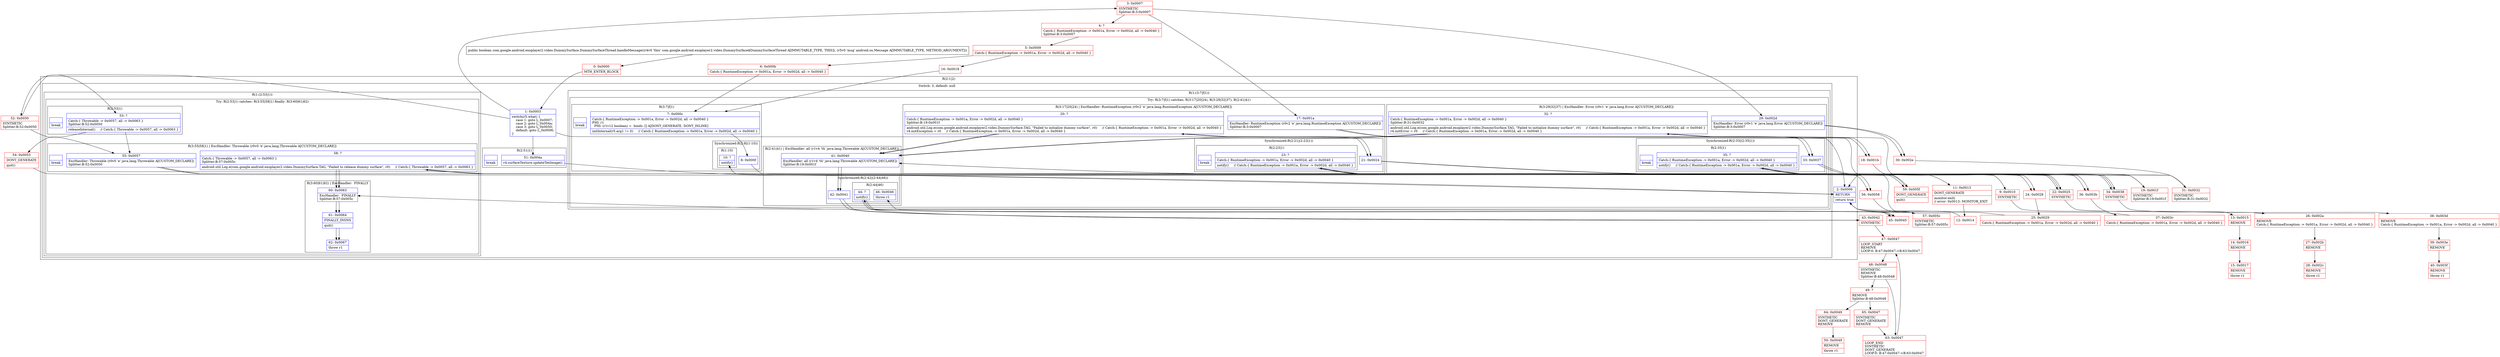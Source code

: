 digraph "CFG forcom.google.android.exoplayer2.video.DummySurface.DummySurfaceThread.handleMessage(Landroid\/os\/Message;)Z" {
subgraph cluster_Region_124879847 {
label = "R(2:1|2)";
node [shape=record,color=blue];
subgraph cluster_SwitchRegion_1265935297 {
label = "Switch: 3, default: null";
node [shape=record,color=blue];
Node_1 [shape=record,label="{1\:\ 0x0003|switch(r5.what) \{\l    case 1: goto L_0x0007;\l    case 2: goto L_0x004a;\l    case 3: goto L_0x0050;\l    default: goto L_0x0006;\l\}\l}"];
subgraph cluster_Region_555867038 {
label = "R(1:(3:7|f|1))";
node [shape=record,color=blue];
subgraph cluster_TryCatchRegion_2081955750 {
label = "Try: R(3:7|f|1) catches: R(3:17|20|24), R(3:29|32|37), R(2:41|41)";
node [shape=record,color=blue];
subgraph cluster_Region_2004731257 {
label = "R(3:7|f|1)";
node [shape=record,color=blue];
Node_7 [shape=record,label="{7\:\ 0x000c|Catch:\{ RuntimeException \-\> 0x001a, Error \-\> 0x002d, all \-\> 0x0040 \}\lPHI: r1 \l  PHI: (r1v12 boolean) =  binds: [] A[DONT_GENERATE, DONT_INLINE]\l|initInternal(r5.arg1 != 0)     \/\/ Catch:\{ RuntimeException \-\> 0x001a, Error \-\> 0x002d, all \-\> 0x0040 \}\l}"];
subgraph cluster_SynchronizedRegion_427363068 {
label = "Synchronized:R(2:8|(1:10))";
node [shape=record,color=blue];
Node_8 [shape=record,label="{8\:\ 0x000f}"];
subgraph cluster_Region_908844902 {
label = "R(1:10)";
node [shape=record,color=blue];
Node_10 [shape=record,label="{10\:\ ?|notify()\l}"];
}
}
Node_InsnContainer_175244074 [shape=record,label="{|break\l}"];
}
subgraph cluster_Region_331176208 {
label = "R(3:17|20|24) | ExcHandler: RuntimeException (r0v2 'e' java.lang.RuntimeException A[CUSTOM_DECLARE])\l";
node [shape=record,color=blue];
Node_17 [shape=record,label="{17\:\ 0x001a|ExcHandler: RuntimeException (r0v2 'e' java.lang.RuntimeException A[CUSTOM_DECLARE])\lSplitter:B:3:0x0007\l}"];
Node_20 [shape=record,label="{20\:\ ?|Catch:\{ RuntimeException \-\> 0x001a, Error \-\> 0x002d, all \-\> 0x0040 \}\lSplitter:B:19:0x001f\l|android.util.Log.e(com.google.android.exoplayer2.video.DummySurface.TAG, \"Failed to initialize dummy surface\", r0)     \/\/ Catch:\{ RuntimeException \-\> 0x001a, Error \-\> 0x002d, all \-\> 0x0040 \}\lr4.initException = r0     \/\/ Catch:\{ RuntimeException \-\> 0x001a, Error \-\> 0x002d, all \-\> 0x0040 \}\l}"];
subgraph cluster_SynchronizedRegion_1111658353 {
label = "Synchronized:R(2:21|(2:23|1))";
node [shape=record,color=blue];
Node_21 [shape=record,label="{21\:\ 0x0024}"];
subgraph cluster_Region_712685744 {
label = "R(2:23|1)";
node [shape=record,color=blue];
Node_23 [shape=record,label="{23\:\ ?|Catch:\{ RuntimeException \-\> 0x001a, Error \-\> 0x002d, all \-\> 0x0040 \}\l|notify()     \/\/ Catch:\{ RuntimeException \-\> 0x001a, Error \-\> 0x002d, all \-\> 0x0040 \}\l}"];
Node_InsnContainer_814454150 [shape=record,label="{|break\l}"];
}
}
}
subgraph cluster_Region_1233600350 {
label = "R(3:29|32|37) | ExcHandler: Error (r0v1 'e' java.lang.Error A[CUSTOM_DECLARE])\l";
node [shape=record,color=blue];
Node_29 [shape=record,label="{29\:\ 0x002d|ExcHandler: Error (r0v1 'e' java.lang.Error A[CUSTOM_DECLARE])\lSplitter:B:3:0x0007\l}"];
Node_32 [shape=record,label="{32\:\ ?|Catch:\{ RuntimeException \-\> 0x001a, Error \-\> 0x002d, all \-\> 0x0040 \}\lSplitter:B:31:0x0032\l|android.util.Log.e(com.google.android.exoplayer2.video.DummySurface.TAG, \"Failed to initialize dummy surface\", r0)     \/\/ Catch:\{ RuntimeException \-\> 0x001a, Error \-\> 0x002d, all \-\> 0x0040 \}\lr4.initError = r0     \/\/ Catch:\{ RuntimeException \-\> 0x001a, Error \-\> 0x002d, all \-\> 0x0040 \}\l}"];
subgraph cluster_SynchronizedRegion_535300120 {
label = "Synchronized:R(2:33|(2:35|1))";
node [shape=record,color=blue];
Node_33 [shape=record,label="{33\:\ 0x0037}"];
subgraph cluster_Region_1613270125 {
label = "R(2:35|1)";
node [shape=record,color=blue];
Node_35 [shape=record,label="{35\:\ ?|Catch:\{ RuntimeException \-\> 0x001a, Error \-\> 0x002d, all \-\> 0x0040 \}\l|notify()     \/\/ Catch:\{ RuntimeException \-\> 0x001a, Error \-\> 0x002d, all \-\> 0x0040 \}\l}"];
Node_InsnContainer_207815243 [shape=record,label="{|break\l}"];
}
}
}
subgraph cluster_Region_2087629142 {
label = "R(2:41|41) | ExcHandler: all (r1v4 'th' java.lang.Throwable A[CUSTOM_DECLARE])\l";
node [shape=record,color=blue];
Node_41 [shape=record,label="{41\:\ 0x0040|ExcHandler: all (r1v4 'th' java.lang.Throwable A[CUSTOM_DECLARE])\lSplitter:B:19:0x001f\l}"];
subgraph cluster_SynchronizedRegion_597286411 {
label = "Synchronized:R(2:42|(2:44|46))";
node [shape=record,color=blue];
Node_42 [shape=record,label="{42\:\ 0x0041}"];
subgraph cluster_Region_133592561 {
label = "R(2:44|46)";
node [shape=record,color=blue];
Node_44 [shape=record,label="{44\:\ ?|notify()\l}"];
Node_46 [shape=record,label="{46\:\ 0x0046|throw r1\l}"];
}
}
}
}
}
subgraph cluster_Region_328424990 {
label = "R(2:51|1)";
node [shape=record,color=blue];
Node_51 [shape=record,label="{51\:\ 0x004a|r4.surfaceTexture.updateTexImage()\l}"];
Node_InsnContainer_444512571 [shape=record,label="{|break\l}"];
}
subgraph cluster_Region_2012894713 {
label = "R(1:(2:53|1))";
node [shape=record,color=blue];
subgraph cluster_TryCatchRegion_1125641994 {
label = "Try: R(2:53|1) catches: R(3:55|58|1) finally: R(3:60|61|62)";
node [shape=record,color=blue];
subgraph cluster_Region_1258105560 {
label = "R(2:53|1)";
node [shape=record,color=blue];
Node_53 [shape=record,label="{53\:\ ?|Catch:\{ Throwable \-\> 0x0057, all \-\> 0x0063 \}\lSplitter:B:52:0x0050\l|releaseInternal()     \/\/ Catch:\{ Throwable \-\> 0x0057, all \-\> 0x0063 \}\l}"];
Node_InsnContainer_631629277 [shape=record,label="{|break\l}"];
}
subgraph cluster_Region_13969677 {
label = "R(3:55|58|1) | ExcHandler: Throwable (r0v0 'e' java.lang.Throwable A[CUSTOM_DECLARE])\l";
node [shape=record,color=blue];
Node_55 [shape=record,label="{55\:\ 0x0057|ExcHandler: Throwable (r0v0 'e' java.lang.Throwable A[CUSTOM_DECLARE])\lSplitter:B:52:0x0050\l}"];
Node_58 [shape=record,label="{58\:\ ?|Catch:\{ Throwable \-\> 0x0057, all \-\> 0x0063 \}\lSplitter:B:57:0x005c\l|android.util.Log.e(com.google.android.exoplayer2.video.DummySurface.TAG, \"Failed to release dummy surface\", r0)     \/\/ Catch:\{ Throwable \-\> 0x0057, all \-\> 0x0063 \}\l}"];
Node_InsnContainer_2085026210 [shape=record,label="{|break\l}"];
}
subgraph cluster_Region_1607378712 {
label = "R(3:60|61|62) | ExcHandler:  FINALLY\l";
node [shape=record,color=blue];
Node_60 [shape=record,label="{60\:\ 0x0063|ExcHandler:  FINALLY\lSplitter:B:57:0x005c\l}"];
Node_61 [shape=record,label="{61\:\ 0x0064|FINALLY_INSNS\l|quit()\l}"];
Node_62 [shape=record,label="{62\:\ 0x0067|throw r1\l}"];
}
}
}
}
Node_2 [shape=record,label="{2\:\ 0x0006|RETURN\l|return true\l}"];
}
subgraph cluster_Region_331176208 {
label = "R(3:17|20|24) | ExcHandler: RuntimeException (r0v2 'e' java.lang.RuntimeException A[CUSTOM_DECLARE])\l";
node [shape=record,color=blue];
Node_17 [shape=record,label="{17\:\ 0x001a|ExcHandler: RuntimeException (r0v2 'e' java.lang.RuntimeException A[CUSTOM_DECLARE])\lSplitter:B:3:0x0007\l}"];
Node_20 [shape=record,label="{20\:\ ?|Catch:\{ RuntimeException \-\> 0x001a, Error \-\> 0x002d, all \-\> 0x0040 \}\lSplitter:B:19:0x001f\l|android.util.Log.e(com.google.android.exoplayer2.video.DummySurface.TAG, \"Failed to initialize dummy surface\", r0)     \/\/ Catch:\{ RuntimeException \-\> 0x001a, Error \-\> 0x002d, all \-\> 0x0040 \}\lr4.initException = r0     \/\/ Catch:\{ RuntimeException \-\> 0x001a, Error \-\> 0x002d, all \-\> 0x0040 \}\l}"];
subgraph cluster_SynchronizedRegion_1111658353 {
label = "Synchronized:R(2:21|(2:23|1))";
node [shape=record,color=blue];
Node_21 [shape=record,label="{21\:\ 0x0024}"];
subgraph cluster_Region_712685744 {
label = "R(2:23|1)";
node [shape=record,color=blue];
Node_23 [shape=record,label="{23\:\ ?|Catch:\{ RuntimeException \-\> 0x001a, Error \-\> 0x002d, all \-\> 0x0040 \}\l|notify()     \/\/ Catch:\{ RuntimeException \-\> 0x001a, Error \-\> 0x002d, all \-\> 0x0040 \}\l}"];
Node_InsnContainer_814454150 [shape=record,label="{|break\l}"];
}
}
}
subgraph cluster_Region_1233600350 {
label = "R(3:29|32|37) | ExcHandler: Error (r0v1 'e' java.lang.Error A[CUSTOM_DECLARE])\l";
node [shape=record,color=blue];
Node_29 [shape=record,label="{29\:\ 0x002d|ExcHandler: Error (r0v1 'e' java.lang.Error A[CUSTOM_DECLARE])\lSplitter:B:3:0x0007\l}"];
Node_32 [shape=record,label="{32\:\ ?|Catch:\{ RuntimeException \-\> 0x001a, Error \-\> 0x002d, all \-\> 0x0040 \}\lSplitter:B:31:0x0032\l|android.util.Log.e(com.google.android.exoplayer2.video.DummySurface.TAG, \"Failed to initialize dummy surface\", r0)     \/\/ Catch:\{ RuntimeException \-\> 0x001a, Error \-\> 0x002d, all \-\> 0x0040 \}\lr4.initError = r0     \/\/ Catch:\{ RuntimeException \-\> 0x001a, Error \-\> 0x002d, all \-\> 0x0040 \}\l}"];
subgraph cluster_SynchronizedRegion_535300120 {
label = "Synchronized:R(2:33|(2:35|1))";
node [shape=record,color=blue];
Node_33 [shape=record,label="{33\:\ 0x0037}"];
subgraph cluster_Region_1613270125 {
label = "R(2:35|1)";
node [shape=record,color=blue];
Node_35 [shape=record,label="{35\:\ ?|Catch:\{ RuntimeException \-\> 0x001a, Error \-\> 0x002d, all \-\> 0x0040 \}\l|notify()     \/\/ Catch:\{ RuntimeException \-\> 0x001a, Error \-\> 0x002d, all \-\> 0x0040 \}\l}"];
Node_InsnContainer_207815243 [shape=record,label="{|break\l}"];
}
}
}
subgraph cluster_Region_2087629142 {
label = "R(2:41|41) | ExcHandler: all (r1v4 'th' java.lang.Throwable A[CUSTOM_DECLARE])\l";
node [shape=record,color=blue];
Node_41 [shape=record,label="{41\:\ 0x0040|ExcHandler: all (r1v4 'th' java.lang.Throwable A[CUSTOM_DECLARE])\lSplitter:B:19:0x001f\l}"];
subgraph cluster_SynchronizedRegion_597286411 {
label = "Synchronized:R(2:42|(2:44|46))";
node [shape=record,color=blue];
Node_42 [shape=record,label="{42\:\ 0x0041}"];
subgraph cluster_Region_133592561 {
label = "R(2:44|46)";
node [shape=record,color=blue];
Node_44 [shape=record,label="{44\:\ ?|notify()\l}"];
Node_46 [shape=record,label="{46\:\ 0x0046|throw r1\l}"];
}
}
}
subgraph cluster_Region_13969677 {
label = "R(3:55|58|1) | ExcHandler: Throwable (r0v0 'e' java.lang.Throwable A[CUSTOM_DECLARE])\l";
node [shape=record,color=blue];
Node_55 [shape=record,label="{55\:\ 0x0057|ExcHandler: Throwable (r0v0 'e' java.lang.Throwable A[CUSTOM_DECLARE])\lSplitter:B:52:0x0050\l}"];
Node_58 [shape=record,label="{58\:\ ?|Catch:\{ Throwable \-\> 0x0057, all \-\> 0x0063 \}\lSplitter:B:57:0x005c\l|android.util.Log.e(com.google.android.exoplayer2.video.DummySurface.TAG, \"Failed to release dummy surface\", r0)     \/\/ Catch:\{ Throwable \-\> 0x0057, all \-\> 0x0063 \}\l}"];
Node_InsnContainer_2085026210 [shape=record,label="{|break\l}"];
}
subgraph cluster_Region_1607378712 {
label = "R(3:60|61|62) | ExcHandler:  FINALLY\l";
node [shape=record,color=blue];
Node_60 [shape=record,label="{60\:\ 0x0063|ExcHandler:  FINALLY\lSplitter:B:57:0x005c\l}"];
Node_61 [shape=record,label="{61\:\ 0x0064|FINALLY_INSNS\l|quit()\l}"];
Node_62 [shape=record,label="{62\:\ 0x0067|throw r1\l}"];
}
Node_0 [shape=record,color=red,label="{0\:\ 0x0000|MTH_ENTER_BLOCK\l}"];
Node_3 [shape=record,color=red,label="{3\:\ 0x0007|SYNTHETIC\lSplitter:B:3:0x0007\l}"];
Node_4 [shape=record,color=red,label="{4\:\ ?|Catch:\{ RuntimeException \-\> 0x001a, Error \-\> 0x002d, all \-\> 0x0040 \}\lSplitter:B:3:0x0007\l}"];
Node_5 [shape=record,color=red,label="{5\:\ 0x0009|Catch:\{ RuntimeException \-\> 0x001a, Error \-\> 0x002d, all \-\> 0x0040 \}\l}"];
Node_6 [shape=record,color=red,label="{6\:\ 0x000b|Catch:\{ RuntimeException \-\> 0x001a, Error \-\> 0x002d, all \-\> 0x0040 \}\l}"];
Node_9 [shape=record,color=red,label="{9\:\ 0x0010|SYNTHETIC\l}"];
Node_11 [shape=record,color=red,label="{11\:\ 0x0013|DONT_GENERATE\l|monitor\-exit(\l\/\/ error: 0x0013: MONITOR_EXIT  \l}"];
Node_12 [shape=record,color=red,label="{12\:\ 0x0014}"];
Node_13 [shape=record,color=red,label="{13\:\ 0x0015|REMOVE\l}"];
Node_14 [shape=record,color=red,label="{14\:\ 0x0016|REMOVE\l}"];
Node_15 [shape=record,color=red,label="{15\:\ 0x0017|REMOVE\l|throw r1\l}"];
Node_16 [shape=record,color=red,label="{16\:\ 0x0018}"];
Node_18 [shape=record,color=red,label="{18\:\ 0x001b}"];
Node_19 [shape=record,color=red,label="{19\:\ 0x001f|SYNTHETIC\lSplitter:B:19:0x001f\l}"];
Node_22 [shape=record,color=red,label="{22\:\ 0x0025|SYNTHETIC\l}"];
Node_24 [shape=record,color=red,label="{24\:\ 0x0028}"];
Node_25 [shape=record,color=red,label="{25\:\ 0x0029|Catch:\{ RuntimeException \-\> 0x001a, Error \-\> 0x002d, all \-\> 0x0040 \}\l}"];
Node_26 [shape=record,color=red,label="{26\:\ 0x002a|REMOVE\lCatch:\{ RuntimeException \-\> 0x001a, Error \-\> 0x002d, all \-\> 0x0040 \}\l}"];
Node_27 [shape=record,color=red,label="{27\:\ 0x002b|REMOVE\l}"];
Node_28 [shape=record,color=red,label="{28\:\ 0x002c|REMOVE\l|throw r1\l}"];
Node_30 [shape=record,color=red,label="{30\:\ 0x002e}"];
Node_31 [shape=record,color=red,label="{31\:\ 0x0032|SYNTHETIC\lSplitter:B:31:0x0032\l}"];
Node_34 [shape=record,color=red,label="{34\:\ 0x0038|SYNTHETIC\l}"];
Node_36 [shape=record,color=red,label="{36\:\ 0x003b}"];
Node_37 [shape=record,color=red,label="{37\:\ 0x003c|Catch:\{ RuntimeException \-\> 0x001a, Error \-\> 0x002d, all \-\> 0x0040 \}\l}"];
Node_38 [shape=record,color=red,label="{38\:\ 0x003d|REMOVE\lCatch:\{ RuntimeException \-\> 0x001a, Error \-\> 0x002d, all \-\> 0x0040 \}\l}"];
Node_39 [shape=record,color=red,label="{39\:\ 0x003e|REMOVE\l}"];
Node_40 [shape=record,color=red,label="{40\:\ 0x003f|REMOVE\l|throw r1\l}"];
Node_43 [shape=record,color=red,label="{43\:\ 0x0042|SYNTHETIC\l}"];
Node_45 [shape=record,color=red,label="{45\:\ 0x0045}"];
Node_47 [shape=record,color=red,label="{47\:\ 0x0047|LOOP_START\lREMOVE\lLOOP:0: B:47:0x0047\-\>B:63:0x0047\l}"];
Node_48 [shape=record,color=red,label="{48\:\ 0x0048|SYNTHETIC\lREMOVE\lSplitter:B:48:0x0048\l}"];
Node_49 [shape=record,color=red,label="{49\:\ ?|REMOVE\lSplitter:B:48:0x0048\l}"];
Node_50 [shape=record,color=red,label="{50\:\ 0x0049|REMOVE\l|throw r1\l}"];
Node_52 [shape=record,color=red,label="{52\:\ 0x0050|SYNTHETIC\lSplitter:B:52:0x0050\l}"];
Node_54 [shape=record,color=red,label="{54\:\ 0x0053|DONT_GENERATE\l|quit()\l}"];
Node_56 [shape=record,color=red,label="{56\:\ 0x0058}"];
Node_57 [shape=record,color=red,label="{57\:\ 0x005c|SYNTHETIC\lSplitter:B:57:0x005c\l}"];
Node_59 [shape=record,color=red,label="{59\:\ 0x005f|DONT_GENERATE\l|quit()\l}"];
Node_63 [shape=record,color=red,label="{63\:\ 0x0047|LOOP_END\lSYNTHETIC\lDONT_GENERATE\lLOOP:0: B:47:0x0047\-\>B:63:0x0047\l}"];
Node_64 [shape=record,color=red,label="{64\:\ 0x0049|SYNTHETIC\lDONT_GENERATE\lREMOVE\l}"];
Node_65 [shape=record,color=red,label="{65\:\ 0x0047|SYNTHETIC\lDONT_GENERATE\lREMOVE\l}"];
MethodNode[shape=record,label="{public boolean com.google.android.exoplayer2.video.DummySurface.DummySurfaceThread.handleMessage((r4v0 'this' com.google.android.exoplayer2.video.DummySurface$DummySurfaceThread A[IMMUTABLE_TYPE, THIS]), (r5v0 'msg' android.os.Message A[IMMUTABLE_TYPE, METHOD_ARGUMENT])) }"];
MethodNode -> Node_0;
Node_1 -> Node_2;
Node_1 -> Node_3;
Node_1 -> Node_51;
Node_1 -> Node_52;
Node_7 -> Node_8;
Node_8 -> Node_9;
Node_10 -> Node_11;
Node_17 -> Node_18;
Node_20 -> Node_21;
Node_20 -> Node_41;
Node_21 -> Node_22;
Node_23 -> Node_24;
Node_29 -> Node_30;
Node_32 -> Node_33;
Node_32 -> Node_41;
Node_33 -> Node_34;
Node_35 -> Node_36;
Node_41 -> Node_42;
Node_42 -> Node_43;
Node_44 -> Node_45;
Node_51 -> Node_2;
Node_53 -> Node_54;
Node_53 -> Node_55;
Node_55 -> Node_56;
Node_58 -> Node_59;
Node_58 -> Node_60;
Node_60 -> Node_61;
Node_61 -> Node_62;
Node_17 -> Node_18;
Node_20 -> Node_21;
Node_20 -> Node_41;
Node_21 -> Node_22;
Node_23 -> Node_24;
Node_29 -> Node_30;
Node_32 -> Node_33;
Node_32 -> Node_41;
Node_33 -> Node_34;
Node_35 -> Node_36;
Node_41 -> Node_42;
Node_42 -> Node_43;
Node_44 -> Node_45;
Node_55 -> Node_56;
Node_58 -> Node_59;
Node_58 -> Node_60;
Node_60 -> Node_61;
Node_61 -> Node_62;
Node_0 -> Node_1;
Node_3 -> Node_4;
Node_3 -> Node_17;
Node_3 -> Node_29;
Node_4 -> Node_5;
Node_5 -> Node_6;
Node_5 -> Node_16;
Node_6 -> Node_7;
Node_9 -> Node_10;
Node_9 -> Node_13;
Node_11 -> Node_12;
Node_12 -> Node_2;
Node_13 -> Node_14;
Node_14 -> Node_15;
Node_16 -> Node_7;
Node_18 -> Node_19;
Node_19 -> Node_20;
Node_19 -> Node_41;
Node_22 -> Node_23;
Node_22 -> Node_26;
Node_24 -> Node_25;
Node_25 -> Node_2;
Node_26 -> Node_27;
Node_27 -> Node_28;
Node_30 -> Node_31;
Node_31 -> Node_32;
Node_31 -> Node_41;
Node_34 -> Node_35;
Node_34 -> Node_38;
Node_36 -> Node_37;
Node_37 -> Node_2;
Node_38 -> Node_39;
Node_39 -> Node_40;
Node_43 -> Node_44;
Node_43 -> Node_47;
Node_45 -> Node_46;
Node_47 -> Node_48;
Node_48 -> Node_49;
Node_48 -> Node_63;
Node_49 -> Node_64;
Node_49 -> Node_65;
Node_52 -> Node_53;
Node_52 -> Node_55;
Node_54 -> Node_2;
Node_56 -> Node_57;
Node_57 -> Node_58;
Node_57 -> Node_60;
Node_59 -> Node_2;
Node_63 -> Node_47;
Node_64 -> Node_50;
Node_65 -> Node_63;
}

